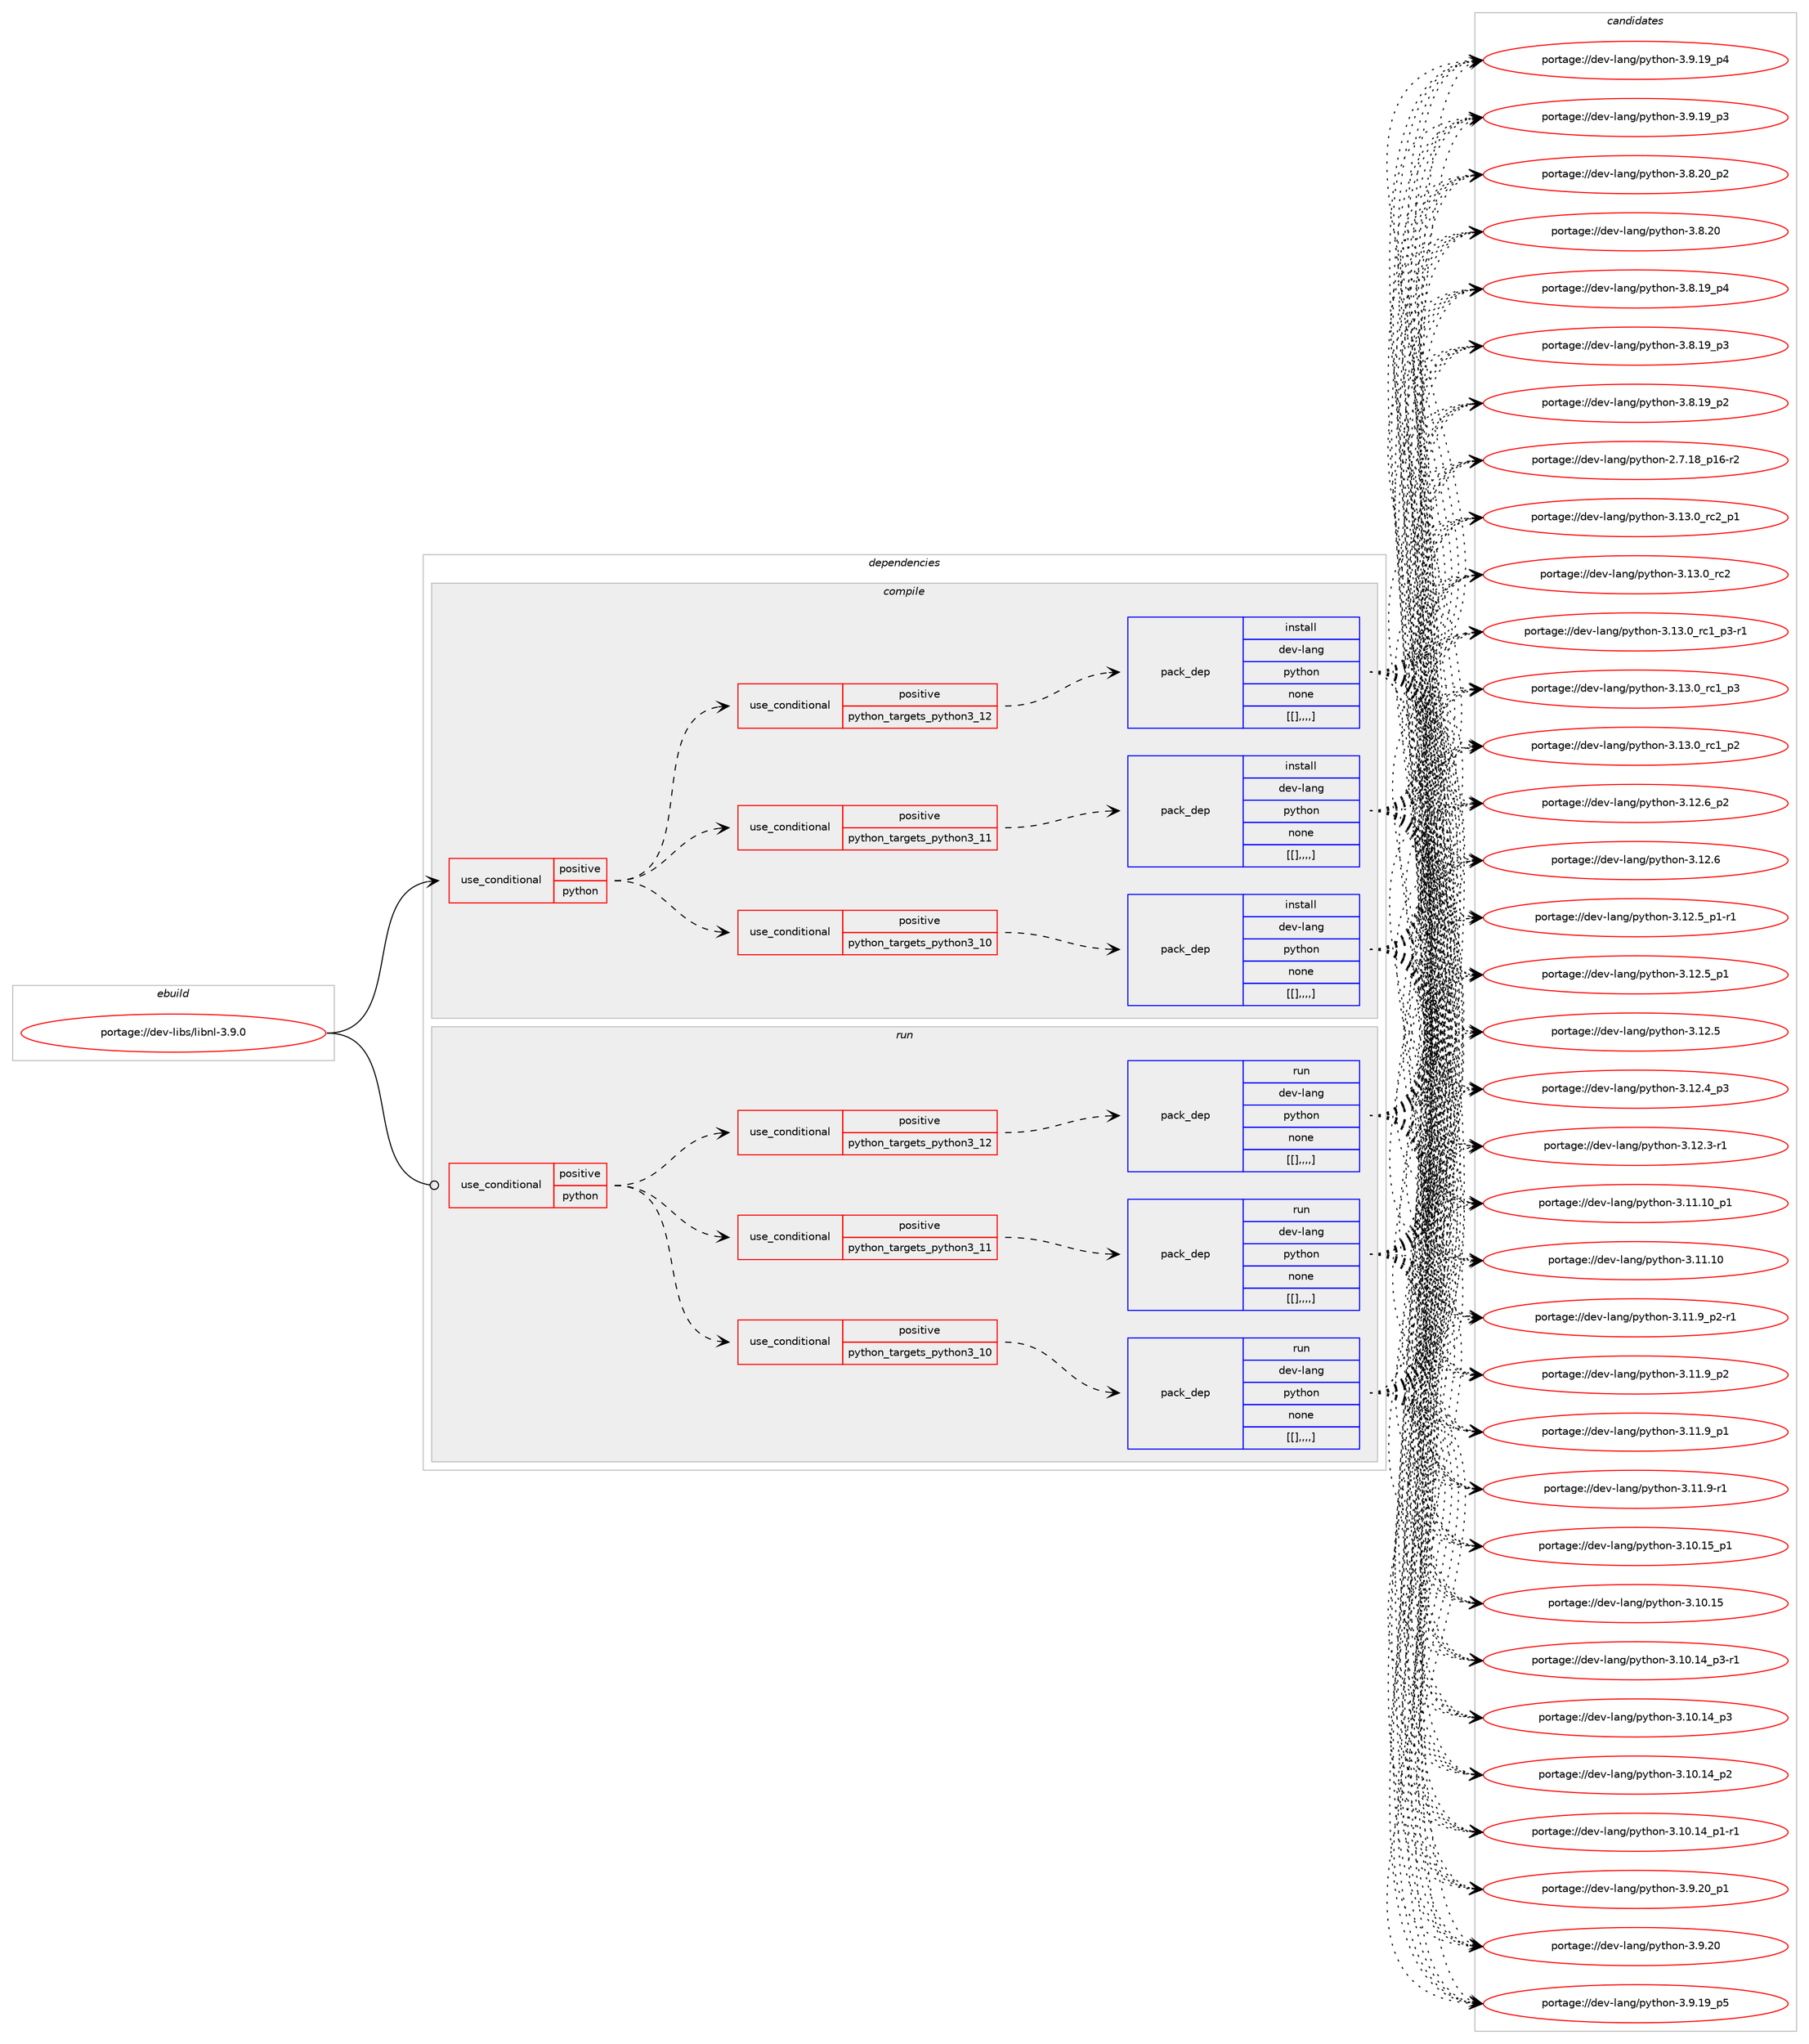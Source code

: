 digraph prolog {

# *************
# Graph options
# *************

newrank=true;
concentrate=true;
compound=true;
graph [rankdir=LR,fontname=Helvetica,fontsize=10,ranksep=1.5];#, ranksep=2.5, nodesep=0.2];
edge  [arrowhead=vee];
node  [fontname=Helvetica,fontsize=10];

# **********
# The ebuild
# **********

subgraph cluster_leftcol {
color=gray;
label=<<i>ebuild</i>>;
id [label="portage://dev-libs/libnl-3.9.0", color=red, width=4, href="../dev-libs/libnl-3.9.0.svg"];
}

# ****************
# The dependencies
# ****************

subgraph cluster_midcol {
color=gray;
label=<<i>dependencies</i>>;
subgraph cluster_compile {
fillcolor="#eeeeee";
style=filled;
label=<<i>compile</i>>;
subgraph cond27823 {
dependency111868 [label=<<TABLE BORDER="0" CELLBORDER="1" CELLSPACING="0" CELLPADDING="4"><TR><TD ROWSPAN="3" CELLPADDING="10">use_conditional</TD></TR><TR><TD>positive</TD></TR><TR><TD>python</TD></TR></TABLE>>, shape=none, color=red];
subgraph cond27824 {
dependency111869 [label=<<TABLE BORDER="0" CELLBORDER="1" CELLSPACING="0" CELLPADDING="4"><TR><TD ROWSPAN="3" CELLPADDING="10">use_conditional</TD></TR><TR><TD>positive</TD></TR><TR><TD>python_targets_python3_10</TD></TR></TABLE>>, shape=none, color=red];
subgraph pack82885 {
dependency111870 [label=<<TABLE BORDER="0" CELLBORDER="1" CELLSPACING="0" CELLPADDING="4" WIDTH="220"><TR><TD ROWSPAN="6" CELLPADDING="30">pack_dep</TD></TR><TR><TD WIDTH="110">install</TD></TR><TR><TD>dev-lang</TD></TR><TR><TD>python</TD></TR><TR><TD>none</TD></TR><TR><TD>[[],,,,]</TD></TR></TABLE>>, shape=none, color=blue];
}
dependency111869:e -> dependency111870:w [weight=20,style="dashed",arrowhead="vee"];
}
dependency111868:e -> dependency111869:w [weight=20,style="dashed",arrowhead="vee"];
subgraph cond27825 {
dependency111871 [label=<<TABLE BORDER="0" CELLBORDER="1" CELLSPACING="0" CELLPADDING="4"><TR><TD ROWSPAN="3" CELLPADDING="10">use_conditional</TD></TR><TR><TD>positive</TD></TR><TR><TD>python_targets_python3_11</TD></TR></TABLE>>, shape=none, color=red];
subgraph pack82886 {
dependency111872 [label=<<TABLE BORDER="0" CELLBORDER="1" CELLSPACING="0" CELLPADDING="4" WIDTH="220"><TR><TD ROWSPAN="6" CELLPADDING="30">pack_dep</TD></TR><TR><TD WIDTH="110">install</TD></TR><TR><TD>dev-lang</TD></TR><TR><TD>python</TD></TR><TR><TD>none</TD></TR><TR><TD>[[],,,,]</TD></TR></TABLE>>, shape=none, color=blue];
}
dependency111871:e -> dependency111872:w [weight=20,style="dashed",arrowhead="vee"];
}
dependency111868:e -> dependency111871:w [weight=20,style="dashed",arrowhead="vee"];
subgraph cond27826 {
dependency111873 [label=<<TABLE BORDER="0" CELLBORDER="1" CELLSPACING="0" CELLPADDING="4"><TR><TD ROWSPAN="3" CELLPADDING="10">use_conditional</TD></TR><TR><TD>positive</TD></TR><TR><TD>python_targets_python3_12</TD></TR></TABLE>>, shape=none, color=red];
subgraph pack82887 {
dependency111874 [label=<<TABLE BORDER="0" CELLBORDER="1" CELLSPACING="0" CELLPADDING="4" WIDTH="220"><TR><TD ROWSPAN="6" CELLPADDING="30">pack_dep</TD></TR><TR><TD WIDTH="110">install</TD></TR><TR><TD>dev-lang</TD></TR><TR><TD>python</TD></TR><TR><TD>none</TD></TR><TR><TD>[[],,,,]</TD></TR></TABLE>>, shape=none, color=blue];
}
dependency111873:e -> dependency111874:w [weight=20,style="dashed",arrowhead="vee"];
}
dependency111868:e -> dependency111873:w [weight=20,style="dashed",arrowhead="vee"];
}
id:e -> dependency111868:w [weight=20,style="solid",arrowhead="vee"];
}
subgraph cluster_compileandrun {
fillcolor="#eeeeee";
style=filled;
label=<<i>compile and run</i>>;
}
subgraph cluster_run {
fillcolor="#eeeeee";
style=filled;
label=<<i>run</i>>;
subgraph cond27827 {
dependency111875 [label=<<TABLE BORDER="0" CELLBORDER="1" CELLSPACING="0" CELLPADDING="4"><TR><TD ROWSPAN="3" CELLPADDING="10">use_conditional</TD></TR><TR><TD>positive</TD></TR><TR><TD>python</TD></TR></TABLE>>, shape=none, color=red];
subgraph cond27828 {
dependency111876 [label=<<TABLE BORDER="0" CELLBORDER="1" CELLSPACING="0" CELLPADDING="4"><TR><TD ROWSPAN="3" CELLPADDING="10">use_conditional</TD></TR><TR><TD>positive</TD></TR><TR><TD>python_targets_python3_10</TD></TR></TABLE>>, shape=none, color=red];
subgraph pack82888 {
dependency111877 [label=<<TABLE BORDER="0" CELLBORDER="1" CELLSPACING="0" CELLPADDING="4" WIDTH="220"><TR><TD ROWSPAN="6" CELLPADDING="30">pack_dep</TD></TR><TR><TD WIDTH="110">run</TD></TR><TR><TD>dev-lang</TD></TR><TR><TD>python</TD></TR><TR><TD>none</TD></TR><TR><TD>[[],,,,]</TD></TR></TABLE>>, shape=none, color=blue];
}
dependency111876:e -> dependency111877:w [weight=20,style="dashed",arrowhead="vee"];
}
dependency111875:e -> dependency111876:w [weight=20,style="dashed",arrowhead="vee"];
subgraph cond27829 {
dependency111878 [label=<<TABLE BORDER="0" CELLBORDER="1" CELLSPACING="0" CELLPADDING="4"><TR><TD ROWSPAN="3" CELLPADDING="10">use_conditional</TD></TR><TR><TD>positive</TD></TR><TR><TD>python_targets_python3_11</TD></TR></TABLE>>, shape=none, color=red];
subgraph pack82889 {
dependency111879 [label=<<TABLE BORDER="0" CELLBORDER="1" CELLSPACING="0" CELLPADDING="4" WIDTH="220"><TR><TD ROWSPAN="6" CELLPADDING="30">pack_dep</TD></TR><TR><TD WIDTH="110">run</TD></TR><TR><TD>dev-lang</TD></TR><TR><TD>python</TD></TR><TR><TD>none</TD></TR><TR><TD>[[],,,,]</TD></TR></TABLE>>, shape=none, color=blue];
}
dependency111878:e -> dependency111879:w [weight=20,style="dashed",arrowhead="vee"];
}
dependency111875:e -> dependency111878:w [weight=20,style="dashed",arrowhead="vee"];
subgraph cond27830 {
dependency111880 [label=<<TABLE BORDER="0" CELLBORDER="1" CELLSPACING="0" CELLPADDING="4"><TR><TD ROWSPAN="3" CELLPADDING="10">use_conditional</TD></TR><TR><TD>positive</TD></TR><TR><TD>python_targets_python3_12</TD></TR></TABLE>>, shape=none, color=red];
subgraph pack82890 {
dependency111881 [label=<<TABLE BORDER="0" CELLBORDER="1" CELLSPACING="0" CELLPADDING="4" WIDTH="220"><TR><TD ROWSPAN="6" CELLPADDING="30">pack_dep</TD></TR><TR><TD WIDTH="110">run</TD></TR><TR><TD>dev-lang</TD></TR><TR><TD>python</TD></TR><TR><TD>none</TD></TR><TR><TD>[[],,,,]</TD></TR></TABLE>>, shape=none, color=blue];
}
dependency111880:e -> dependency111881:w [weight=20,style="dashed",arrowhead="vee"];
}
dependency111875:e -> dependency111880:w [weight=20,style="dashed",arrowhead="vee"];
}
id:e -> dependency111875:w [weight=20,style="solid",arrowhead="odot"];
}
}

# **************
# The candidates
# **************

subgraph cluster_choices {
rank=same;
color=gray;
label=<<i>candidates</i>>;

subgraph choice82885 {
color=black;
nodesep=1;
choice100101118451089711010347112121116104111110455146495146489511499509511249 [label="portage://dev-lang/python-3.13.0_rc2_p1", color=red, width=4,href="../dev-lang/python-3.13.0_rc2_p1.svg"];
choice10010111845108971101034711212111610411111045514649514648951149950 [label="portage://dev-lang/python-3.13.0_rc2", color=red, width=4,href="../dev-lang/python-3.13.0_rc2.svg"];
choice1001011184510897110103471121211161041111104551464951464895114994995112514511449 [label="portage://dev-lang/python-3.13.0_rc1_p3-r1", color=red, width=4,href="../dev-lang/python-3.13.0_rc1_p3-r1.svg"];
choice100101118451089711010347112121116104111110455146495146489511499499511251 [label="portage://dev-lang/python-3.13.0_rc1_p3", color=red, width=4,href="../dev-lang/python-3.13.0_rc1_p3.svg"];
choice100101118451089711010347112121116104111110455146495146489511499499511250 [label="portage://dev-lang/python-3.13.0_rc1_p2", color=red, width=4,href="../dev-lang/python-3.13.0_rc1_p2.svg"];
choice100101118451089711010347112121116104111110455146495046549511250 [label="portage://dev-lang/python-3.12.6_p2", color=red, width=4,href="../dev-lang/python-3.12.6_p2.svg"];
choice10010111845108971101034711212111610411111045514649504654 [label="portage://dev-lang/python-3.12.6", color=red, width=4,href="../dev-lang/python-3.12.6.svg"];
choice1001011184510897110103471121211161041111104551464950465395112494511449 [label="portage://dev-lang/python-3.12.5_p1-r1", color=red, width=4,href="../dev-lang/python-3.12.5_p1-r1.svg"];
choice100101118451089711010347112121116104111110455146495046539511249 [label="portage://dev-lang/python-3.12.5_p1", color=red, width=4,href="../dev-lang/python-3.12.5_p1.svg"];
choice10010111845108971101034711212111610411111045514649504653 [label="portage://dev-lang/python-3.12.5", color=red, width=4,href="../dev-lang/python-3.12.5.svg"];
choice100101118451089711010347112121116104111110455146495046529511251 [label="portage://dev-lang/python-3.12.4_p3", color=red, width=4,href="../dev-lang/python-3.12.4_p3.svg"];
choice100101118451089711010347112121116104111110455146495046514511449 [label="portage://dev-lang/python-3.12.3-r1", color=red, width=4,href="../dev-lang/python-3.12.3-r1.svg"];
choice10010111845108971101034711212111610411111045514649494649489511249 [label="portage://dev-lang/python-3.11.10_p1", color=red, width=4,href="../dev-lang/python-3.11.10_p1.svg"];
choice1001011184510897110103471121211161041111104551464949464948 [label="portage://dev-lang/python-3.11.10", color=red, width=4,href="../dev-lang/python-3.11.10.svg"];
choice1001011184510897110103471121211161041111104551464949465795112504511449 [label="portage://dev-lang/python-3.11.9_p2-r1", color=red, width=4,href="../dev-lang/python-3.11.9_p2-r1.svg"];
choice100101118451089711010347112121116104111110455146494946579511250 [label="portage://dev-lang/python-3.11.9_p2", color=red, width=4,href="../dev-lang/python-3.11.9_p2.svg"];
choice100101118451089711010347112121116104111110455146494946579511249 [label="portage://dev-lang/python-3.11.9_p1", color=red, width=4,href="../dev-lang/python-3.11.9_p1.svg"];
choice100101118451089711010347112121116104111110455146494946574511449 [label="portage://dev-lang/python-3.11.9-r1", color=red, width=4,href="../dev-lang/python-3.11.9-r1.svg"];
choice10010111845108971101034711212111610411111045514649484649539511249 [label="portage://dev-lang/python-3.10.15_p1", color=red, width=4,href="../dev-lang/python-3.10.15_p1.svg"];
choice1001011184510897110103471121211161041111104551464948464953 [label="portage://dev-lang/python-3.10.15", color=red, width=4,href="../dev-lang/python-3.10.15.svg"];
choice100101118451089711010347112121116104111110455146494846495295112514511449 [label="portage://dev-lang/python-3.10.14_p3-r1", color=red, width=4,href="../dev-lang/python-3.10.14_p3-r1.svg"];
choice10010111845108971101034711212111610411111045514649484649529511251 [label="portage://dev-lang/python-3.10.14_p3", color=red, width=4,href="../dev-lang/python-3.10.14_p3.svg"];
choice10010111845108971101034711212111610411111045514649484649529511250 [label="portage://dev-lang/python-3.10.14_p2", color=red, width=4,href="../dev-lang/python-3.10.14_p2.svg"];
choice100101118451089711010347112121116104111110455146494846495295112494511449 [label="portage://dev-lang/python-3.10.14_p1-r1", color=red, width=4,href="../dev-lang/python-3.10.14_p1-r1.svg"];
choice100101118451089711010347112121116104111110455146574650489511249 [label="portage://dev-lang/python-3.9.20_p1", color=red, width=4,href="../dev-lang/python-3.9.20_p1.svg"];
choice10010111845108971101034711212111610411111045514657465048 [label="portage://dev-lang/python-3.9.20", color=red, width=4,href="../dev-lang/python-3.9.20.svg"];
choice100101118451089711010347112121116104111110455146574649579511253 [label="portage://dev-lang/python-3.9.19_p5", color=red, width=4,href="../dev-lang/python-3.9.19_p5.svg"];
choice100101118451089711010347112121116104111110455146574649579511252 [label="portage://dev-lang/python-3.9.19_p4", color=red, width=4,href="../dev-lang/python-3.9.19_p4.svg"];
choice100101118451089711010347112121116104111110455146574649579511251 [label="portage://dev-lang/python-3.9.19_p3", color=red, width=4,href="../dev-lang/python-3.9.19_p3.svg"];
choice100101118451089711010347112121116104111110455146564650489511250 [label="portage://dev-lang/python-3.8.20_p2", color=red, width=4,href="../dev-lang/python-3.8.20_p2.svg"];
choice10010111845108971101034711212111610411111045514656465048 [label="portage://dev-lang/python-3.8.20", color=red, width=4,href="../dev-lang/python-3.8.20.svg"];
choice100101118451089711010347112121116104111110455146564649579511252 [label="portage://dev-lang/python-3.8.19_p4", color=red, width=4,href="../dev-lang/python-3.8.19_p4.svg"];
choice100101118451089711010347112121116104111110455146564649579511251 [label="portage://dev-lang/python-3.8.19_p3", color=red, width=4,href="../dev-lang/python-3.8.19_p3.svg"];
choice100101118451089711010347112121116104111110455146564649579511250 [label="portage://dev-lang/python-3.8.19_p2", color=red, width=4,href="../dev-lang/python-3.8.19_p2.svg"];
choice100101118451089711010347112121116104111110455046554649569511249544511450 [label="portage://dev-lang/python-2.7.18_p16-r2", color=red, width=4,href="../dev-lang/python-2.7.18_p16-r2.svg"];
dependency111870:e -> choice100101118451089711010347112121116104111110455146495146489511499509511249:w [style=dotted,weight="100"];
dependency111870:e -> choice10010111845108971101034711212111610411111045514649514648951149950:w [style=dotted,weight="100"];
dependency111870:e -> choice1001011184510897110103471121211161041111104551464951464895114994995112514511449:w [style=dotted,weight="100"];
dependency111870:e -> choice100101118451089711010347112121116104111110455146495146489511499499511251:w [style=dotted,weight="100"];
dependency111870:e -> choice100101118451089711010347112121116104111110455146495146489511499499511250:w [style=dotted,weight="100"];
dependency111870:e -> choice100101118451089711010347112121116104111110455146495046549511250:w [style=dotted,weight="100"];
dependency111870:e -> choice10010111845108971101034711212111610411111045514649504654:w [style=dotted,weight="100"];
dependency111870:e -> choice1001011184510897110103471121211161041111104551464950465395112494511449:w [style=dotted,weight="100"];
dependency111870:e -> choice100101118451089711010347112121116104111110455146495046539511249:w [style=dotted,weight="100"];
dependency111870:e -> choice10010111845108971101034711212111610411111045514649504653:w [style=dotted,weight="100"];
dependency111870:e -> choice100101118451089711010347112121116104111110455146495046529511251:w [style=dotted,weight="100"];
dependency111870:e -> choice100101118451089711010347112121116104111110455146495046514511449:w [style=dotted,weight="100"];
dependency111870:e -> choice10010111845108971101034711212111610411111045514649494649489511249:w [style=dotted,weight="100"];
dependency111870:e -> choice1001011184510897110103471121211161041111104551464949464948:w [style=dotted,weight="100"];
dependency111870:e -> choice1001011184510897110103471121211161041111104551464949465795112504511449:w [style=dotted,weight="100"];
dependency111870:e -> choice100101118451089711010347112121116104111110455146494946579511250:w [style=dotted,weight="100"];
dependency111870:e -> choice100101118451089711010347112121116104111110455146494946579511249:w [style=dotted,weight="100"];
dependency111870:e -> choice100101118451089711010347112121116104111110455146494946574511449:w [style=dotted,weight="100"];
dependency111870:e -> choice10010111845108971101034711212111610411111045514649484649539511249:w [style=dotted,weight="100"];
dependency111870:e -> choice1001011184510897110103471121211161041111104551464948464953:w [style=dotted,weight="100"];
dependency111870:e -> choice100101118451089711010347112121116104111110455146494846495295112514511449:w [style=dotted,weight="100"];
dependency111870:e -> choice10010111845108971101034711212111610411111045514649484649529511251:w [style=dotted,weight="100"];
dependency111870:e -> choice10010111845108971101034711212111610411111045514649484649529511250:w [style=dotted,weight="100"];
dependency111870:e -> choice100101118451089711010347112121116104111110455146494846495295112494511449:w [style=dotted,weight="100"];
dependency111870:e -> choice100101118451089711010347112121116104111110455146574650489511249:w [style=dotted,weight="100"];
dependency111870:e -> choice10010111845108971101034711212111610411111045514657465048:w [style=dotted,weight="100"];
dependency111870:e -> choice100101118451089711010347112121116104111110455146574649579511253:w [style=dotted,weight="100"];
dependency111870:e -> choice100101118451089711010347112121116104111110455146574649579511252:w [style=dotted,weight="100"];
dependency111870:e -> choice100101118451089711010347112121116104111110455146574649579511251:w [style=dotted,weight="100"];
dependency111870:e -> choice100101118451089711010347112121116104111110455146564650489511250:w [style=dotted,weight="100"];
dependency111870:e -> choice10010111845108971101034711212111610411111045514656465048:w [style=dotted,weight="100"];
dependency111870:e -> choice100101118451089711010347112121116104111110455146564649579511252:w [style=dotted,weight="100"];
dependency111870:e -> choice100101118451089711010347112121116104111110455146564649579511251:w [style=dotted,weight="100"];
dependency111870:e -> choice100101118451089711010347112121116104111110455146564649579511250:w [style=dotted,weight="100"];
dependency111870:e -> choice100101118451089711010347112121116104111110455046554649569511249544511450:w [style=dotted,weight="100"];
}
subgraph choice82886 {
color=black;
nodesep=1;
choice100101118451089711010347112121116104111110455146495146489511499509511249 [label="portage://dev-lang/python-3.13.0_rc2_p1", color=red, width=4,href="../dev-lang/python-3.13.0_rc2_p1.svg"];
choice10010111845108971101034711212111610411111045514649514648951149950 [label="portage://dev-lang/python-3.13.0_rc2", color=red, width=4,href="../dev-lang/python-3.13.0_rc2.svg"];
choice1001011184510897110103471121211161041111104551464951464895114994995112514511449 [label="portage://dev-lang/python-3.13.0_rc1_p3-r1", color=red, width=4,href="../dev-lang/python-3.13.0_rc1_p3-r1.svg"];
choice100101118451089711010347112121116104111110455146495146489511499499511251 [label="portage://dev-lang/python-3.13.0_rc1_p3", color=red, width=4,href="../dev-lang/python-3.13.0_rc1_p3.svg"];
choice100101118451089711010347112121116104111110455146495146489511499499511250 [label="portage://dev-lang/python-3.13.0_rc1_p2", color=red, width=4,href="../dev-lang/python-3.13.0_rc1_p2.svg"];
choice100101118451089711010347112121116104111110455146495046549511250 [label="portage://dev-lang/python-3.12.6_p2", color=red, width=4,href="../dev-lang/python-3.12.6_p2.svg"];
choice10010111845108971101034711212111610411111045514649504654 [label="portage://dev-lang/python-3.12.6", color=red, width=4,href="../dev-lang/python-3.12.6.svg"];
choice1001011184510897110103471121211161041111104551464950465395112494511449 [label="portage://dev-lang/python-3.12.5_p1-r1", color=red, width=4,href="../dev-lang/python-3.12.5_p1-r1.svg"];
choice100101118451089711010347112121116104111110455146495046539511249 [label="portage://dev-lang/python-3.12.5_p1", color=red, width=4,href="../dev-lang/python-3.12.5_p1.svg"];
choice10010111845108971101034711212111610411111045514649504653 [label="portage://dev-lang/python-3.12.5", color=red, width=4,href="../dev-lang/python-3.12.5.svg"];
choice100101118451089711010347112121116104111110455146495046529511251 [label="portage://dev-lang/python-3.12.4_p3", color=red, width=4,href="../dev-lang/python-3.12.4_p3.svg"];
choice100101118451089711010347112121116104111110455146495046514511449 [label="portage://dev-lang/python-3.12.3-r1", color=red, width=4,href="../dev-lang/python-3.12.3-r1.svg"];
choice10010111845108971101034711212111610411111045514649494649489511249 [label="portage://dev-lang/python-3.11.10_p1", color=red, width=4,href="../dev-lang/python-3.11.10_p1.svg"];
choice1001011184510897110103471121211161041111104551464949464948 [label="portage://dev-lang/python-3.11.10", color=red, width=4,href="../dev-lang/python-3.11.10.svg"];
choice1001011184510897110103471121211161041111104551464949465795112504511449 [label="portage://dev-lang/python-3.11.9_p2-r1", color=red, width=4,href="../dev-lang/python-3.11.9_p2-r1.svg"];
choice100101118451089711010347112121116104111110455146494946579511250 [label="portage://dev-lang/python-3.11.9_p2", color=red, width=4,href="../dev-lang/python-3.11.9_p2.svg"];
choice100101118451089711010347112121116104111110455146494946579511249 [label="portage://dev-lang/python-3.11.9_p1", color=red, width=4,href="../dev-lang/python-3.11.9_p1.svg"];
choice100101118451089711010347112121116104111110455146494946574511449 [label="portage://dev-lang/python-3.11.9-r1", color=red, width=4,href="../dev-lang/python-3.11.9-r1.svg"];
choice10010111845108971101034711212111610411111045514649484649539511249 [label="portage://dev-lang/python-3.10.15_p1", color=red, width=4,href="../dev-lang/python-3.10.15_p1.svg"];
choice1001011184510897110103471121211161041111104551464948464953 [label="portage://dev-lang/python-3.10.15", color=red, width=4,href="../dev-lang/python-3.10.15.svg"];
choice100101118451089711010347112121116104111110455146494846495295112514511449 [label="portage://dev-lang/python-3.10.14_p3-r1", color=red, width=4,href="../dev-lang/python-3.10.14_p3-r1.svg"];
choice10010111845108971101034711212111610411111045514649484649529511251 [label="portage://dev-lang/python-3.10.14_p3", color=red, width=4,href="../dev-lang/python-3.10.14_p3.svg"];
choice10010111845108971101034711212111610411111045514649484649529511250 [label="portage://dev-lang/python-3.10.14_p2", color=red, width=4,href="../dev-lang/python-3.10.14_p2.svg"];
choice100101118451089711010347112121116104111110455146494846495295112494511449 [label="portage://dev-lang/python-3.10.14_p1-r1", color=red, width=4,href="../dev-lang/python-3.10.14_p1-r1.svg"];
choice100101118451089711010347112121116104111110455146574650489511249 [label="portage://dev-lang/python-3.9.20_p1", color=red, width=4,href="../dev-lang/python-3.9.20_p1.svg"];
choice10010111845108971101034711212111610411111045514657465048 [label="portage://dev-lang/python-3.9.20", color=red, width=4,href="../dev-lang/python-3.9.20.svg"];
choice100101118451089711010347112121116104111110455146574649579511253 [label="portage://dev-lang/python-3.9.19_p5", color=red, width=4,href="../dev-lang/python-3.9.19_p5.svg"];
choice100101118451089711010347112121116104111110455146574649579511252 [label="portage://dev-lang/python-3.9.19_p4", color=red, width=4,href="../dev-lang/python-3.9.19_p4.svg"];
choice100101118451089711010347112121116104111110455146574649579511251 [label="portage://dev-lang/python-3.9.19_p3", color=red, width=4,href="../dev-lang/python-3.9.19_p3.svg"];
choice100101118451089711010347112121116104111110455146564650489511250 [label="portage://dev-lang/python-3.8.20_p2", color=red, width=4,href="../dev-lang/python-3.8.20_p2.svg"];
choice10010111845108971101034711212111610411111045514656465048 [label="portage://dev-lang/python-3.8.20", color=red, width=4,href="../dev-lang/python-3.8.20.svg"];
choice100101118451089711010347112121116104111110455146564649579511252 [label="portage://dev-lang/python-3.8.19_p4", color=red, width=4,href="../dev-lang/python-3.8.19_p4.svg"];
choice100101118451089711010347112121116104111110455146564649579511251 [label="portage://dev-lang/python-3.8.19_p3", color=red, width=4,href="../dev-lang/python-3.8.19_p3.svg"];
choice100101118451089711010347112121116104111110455146564649579511250 [label="portage://dev-lang/python-3.8.19_p2", color=red, width=4,href="../dev-lang/python-3.8.19_p2.svg"];
choice100101118451089711010347112121116104111110455046554649569511249544511450 [label="portage://dev-lang/python-2.7.18_p16-r2", color=red, width=4,href="../dev-lang/python-2.7.18_p16-r2.svg"];
dependency111872:e -> choice100101118451089711010347112121116104111110455146495146489511499509511249:w [style=dotted,weight="100"];
dependency111872:e -> choice10010111845108971101034711212111610411111045514649514648951149950:w [style=dotted,weight="100"];
dependency111872:e -> choice1001011184510897110103471121211161041111104551464951464895114994995112514511449:w [style=dotted,weight="100"];
dependency111872:e -> choice100101118451089711010347112121116104111110455146495146489511499499511251:w [style=dotted,weight="100"];
dependency111872:e -> choice100101118451089711010347112121116104111110455146495146489511499499511250:w [style=dotted,weight="100"];
dependency111872:e -> choice100101118451089711010347112121116104111110455146495046549511250:w [style=dotted,weight="100"];
dependency111872:e -> choice10010111845108971101034711212111610411111045514649504654:w [style=dotted,weight="100"];
dependency111872:e -> choice1001011184510897110103471121211161041111104551464950465395112494511449:w [style=dotted,weight="100"];
dependency111872:e -> choice100101118451089711010347112121116104111110455146495046539511249:w [style=dotted,weight="100"];
dependency111872:e -> choice10010111845108971101034711212111610411111045514649504653:w [style=dotted,weight="100"];
dependency111872:e -> choice100101118451089711010347112121116104111110455146495046529511251:w [style=dotted,weight="100"];
dependency111872:e -> choice100101118451089711010347112121116104111110455146495046514511449:w [style=dotted,weight="100"];
dependency111872:e -> choice10010111845108971101034711212111610411111045514649494649489511249:w [style=dotted,weight="100"];
dependency111872:e -> choice1001011184510897110103471121211161041111104551464949464948:w [style=dotted,weight="100"];
dependency111872:e -> choice1001011184510897110103471121211161041111104551464949465795112504511449:w [style=dotted,weight="100"];
dependency111872:e -> choice100101118451089711010347112121116104111110455146494946579511250:w [style=dotted,weight="100"];
dependency111872:e -> choice100101118451089711010347112121116104111110455146494946579511249:w [style=dotted,weight="100"];
dependency111872:e -> choice100101118451089711010347112121116104111110455146494946574511449:w [style=dotted,weight="100"];
dependency111872:e -> choice10010111845108971101034711212111610411111045514649484649539511249:w [style=dotted,weight="100"];
dependency111872:e -> choice1001011184510897110103471121211161041111104551464948464953:w [style=dotted,weight="100"];
dependency111872:e -> choice100101118451089711010347112121116104111110455146494846495295112514511449:w [style=dotted,weight="100"];
dependency111872:e -> choice10010111845108971101034711212111610411111045514649484649529511251:w [style=dotted,weight="100"];
dependency111872:e -> choice10010111845108971101034711212111610411111045514649484649529511250:w [style=dotted,weight="100"];
dependency111872:e -> choice100101118451089711010347112121116104111110455146494846495295112494511449:w [style=dotted,weight="100"];
dependency111872:e -> choice100101118451089711010347112121116104111110455146574650489511249:w [style=dotted,weight="100"];
dependency111872:e -> choice10010111845108971101034711212111610411111045514657465048:w [style=dotted,weight="100"];
dependency111872:e -> choice100101118451089711010347112121116104111110455146574649579511253:w [style=dotted,weight="100"];
dependency111872:e -> choice100101118451089711010347112121116104111110455146574649579511252:w [style=dotted,weight="100"];
dependency111872:e -> choice100101118451089711010347112121116104111110455146574649579511251:w [style=dotted,weight="100"];
dependency111872:e -> choice100101118451089711010347112121116104111110455146564650489511250:w [style=dotted,weight="100"];
dependency111872:e -> choice10010111845108971101034711212111610411111045514656465048:w [style=dotted,weight="100"];
dependency111872:e -> choice100101118451089711010347112121116104111110455146564649579511252:w [style=dotted,weight="100"];
dependency111872:e -> choice100101118451089711010347112121116104111110455146564649579511251:w [style=dotted,weight="100"];
dependency111872:e -> choice100101118451089711010347112121116104111110455146564649579511250:w [style=dotted,weight="100"];
dependency111872:e -> choice100101118451089711010347112121116104111110455046554649569511249544511450:w [style=dotted,weight="100"];
}
subgraph choice82887 {
color=black;
nodesep=1;
choice100101118451089711010347112121116104111110455146495146489511499509511249 [label="portage://dev-lang/python-3.13.0_rc2_p1", color=red, width=4,href="../dev-lang/python-3.13.0_rc2_p1.svg"];
choice10010111845108971101034711212111610411111045514649514648951149950 [label="portage://dev-lang/python-3.13.0_rc2", color=red, width=4,href="../dev-lang/python-3.13.0_rc2.svg"];
choice1001011184510897110103471121211161041111104551464951464895114994995112514511449 [label="portage://dev-lang/python-3.13.0_rc1_p3-r1", color=red, width=4,href="../dev-lang/python-3.13.0_rc1_p3-r1.svg"];
choice100101118451089711010347112121116104111110455146495146489511499499511251 [label="portage://dev-lang/python-3.13.0_rc1_p3", color=red, width=4,href="../dev-lang/python-3.13.0_rc1_p3.svg"];
choice100101118451089711010347112121116104111110455146495146489511499499511250 [label="portage://dev-lang/python-3.13.0_rc1_p2", color=red, width=4,href="../dev-lang/python-3.13.0_rc1_p2.svg"];
choice100101118451089711010347112121116104111110455146495046549511250 [label="portage://dev-lang/python-3.12.6_p2", color=red, width=4,href="../dev-lang/python-3.12.6_p2.svg"];
choice10010111845108971101034711212111610411111045514649504654 [label="portage://dev-lang/python-3.12.6", color=red, width=4,href="../dev-lang/python-3.12.6.svg"];
choice1001011184510897110103471121211161041111104551464950465395112494511449 [label="portage://dev-lang/python-3.12.5_p1-r1", color=red, width=4,href="../dev-lang/python-3.12.5_p1-r1.svg"];
choice100101118451089711010347112121116104111110455146495046539511249 [label="portage://dev-lang/python-3.12.5_p1", color=red, width=4,href="../dev-lang/python-3.12.5_p1.svg"];
choice10010111845108971101034711212111610411111045514649504653 [label="portage://dev-lang/python-3.12.5", color=red, width=4,href="../dev-lang/python-3.12.5.svg"];
choice100101118451089711010347112121116104111110455146495046529511251 [label="portage://dev-lang/python-3.12.4_p3", color=red, width=4,href="../dev-lang/python-3.12.4_p3.svg"];
choice100101118451089711010347112121116104111110455146495046514511449 [label="portage://dev-lang/python-3.12.3-r1", color=red, width=4,href="../dev-lang/python-3.12.3-r1.svg"];
choice10010111845108971101034711212111610411111045514649494649489511249 [label="portage://dev-lang/python-3.11.10_p1", color=red, width=4,href="../dev-lang/python-3.11.10_p1.svg"];
choice1001011184510897110103471121211161041111104551464949464948 [label="portage://dev-lang/python-3.11.10", color=red, width=4,href="../dev-lang/python-3.11.10.svg"];
choice1001011184510897110103471121211161041111104551464949465795112504511449 [label="portage://dev-lang/python-3.11.9_p2-r1", color=red, width=4,href="../dev-lang/python-3.11.9_p2-r1.svg"];
choice100101118451089711010347112121116104111110455146494946579511250 [label="portage://dev-lang/python-3.11.9_p2", color=red, width=4,href="../dev-lang/python-3.11.9_p2.svg"];
choice100101118451089711010347112121116104111110455146494946579511249 [label="portage://dev-lang/python-3.11.9_p1", color=red, width=4,href="../dev-lang/python-3.11.9_p1.svg"];
choice100101118451089711010347112121116104111110455146494946574511449 [label="portage://dev-lang/python-3.11.9-r1", color=red, width=4,href="../dev-lang/python-3.11.9-r1.svg"];
choice10010111845108971101034711212111610411111045514649484649539511249 [label="portage://dev-lang/python-3.10.15_p1", color=red, width=4,href="../dev-lang/python-3.10.15_p1.svg"];
choice1001011184510897110103471121211161041111104551464948464953 [label="portage://dev-lang/python-3.10.15", color=red, width=4,href="../dev-lang/python-3.10.15.svg"];
choice100101118451089711010347112121116104111110455146494846495295112514511449 [label="portage://dev-lang/python-3.10.14_p3-r1", color=red, width=4,href="../dev-lang/python-3.10.14_p3-r1.svg"];
choice10010111845108971101034711212111610411111045514649484649529511251 [label="portage://dev-lang/python-3.10.14_p3", color=red, width=4,href="../dev-lang/python-3.10.14_p3.svg"];
choice10010111845108971101034711212111610411111045514649484649529511250 [label="portage://dev-lang/python-3.10.14_p2", color=red, width=4,href="../dev-lang/python-3.10.14_p2.svg"];
choice100101118451089711010347112121116104111110455146494846495295112494511449 [label="portage://dev-lang/python-3.10.14_p1-r1", color=red, width=4,href="../dev-lang/python-3.10.14_p1-r1.svg"];
choice100101118451089711010347112121116104111110455146574650489511249 [label="portage://dev-lang/python-3.9.20_p1", color=red, width=4,href="../dev-lang/python-3.9.20_p1.svg"];
choice10010111845108971101034711212111610411111045514657465048 [label="portage://dev-lang/python-3.9.20", color=red, width=4,href="../dev-lang/python-3.9.20.svg"];
choice100101118451089711010347112121116104111110455146574649579511253 [label="portage://dev-lang/python-3.9.19_p5", color=red, width=4,href="../dev-lang/python-3.9.19_p5.svg"];
choice100101118451089711010347112121116104111110455146574649579511252 [label="portage://dev-lang/python-3.9.19_p4", color=red, width=4,href="../dev-lang/python-3.9.19_p4.svg"];
choice100101118451089711010347112121116104111110455146574649579511251 [label="portage://dev-lang/python-3.9.19_p3", color=red, width=4,href="../dev-lang/python-3.9.19_p3.svg"];
choice100101118451089711010347112121116104111110455146564650489511250 [label="portage://dev-lang/python-3.8.20_p2", color=red, width=4,href="../dev-lang/python-3.8.20_p2.svg"];
choice10010111845108971101034711212111610411111045514656465048 [label="portage://dev-lang/python-3.8.20", color=red, width=4,href="../dev-lang/python-3.8.20.svg"];
choice100101118451089711010347112121116104111110455146564649579511252 [label="portage://dev-lang/python-3.8.19_p4", color=red, width=4,href="../dev-lang/python-3.8.19_p4.svg"];
choice100101118451089711010347112121116104111110455146564649579511251 [label="portage://dev-lang/python-3.8.19_p3", color=red, width=4,href="../dev-lang/python-3.8.19_p3.svg"];
choice100101118451089711010347112121116104111110455146564649579511250 [label="portage://dev-lang/python-3.8.19_p2", color=red, width=4,href="../dev-lang/python-3.8.19_p2.svg"];
choice100101118451089711010347112121116104111110455046554649569511249544511450 [label="portage://dev-lang/python-2.7.18_p16-r2", color=red, width=4,href="../dev-lang/python-2.7.18_p16-r2.svg"];
dependency111874:e -> choice100101118451089711010347112121116104111110455146495146489511499509511249:w [style=dotted,weight="100"];
dependency111874:e -> choice10010111845108971101034711212111610411111045514649514648951149950:w [style=dotted,weight="100"];
dependency111874:e -> choice1001011184510897110103471121211161041111104551464951464895114994995112514511449:w [style=dotted,weight="100"];
dependency111874:e -> choice100101118451089711010347112121116104111110455146495146489511499499511251:w [style=dotted,weight="100"];
dependency111874:e -> choice100101118451089711010347112121116104111110455146495146489511499499511250:w [style=dotted,weight="100"];
dependency111874:e -> choice100101118451089711010347112121116104111110455146495046549511250:w [style=dotted,weight="100"];
dependency111874:e -> choice10010111845108971101034711212111610411111045514649504654:w [style=dotted,weight="100"];
dependency111874:e -> choice1001011184510897110103471121211161041111104551464950465395112494511449:w [style=dotted,weight="100"];
dependency111874:e -> choice100101118451089711010347112121116104111110455146495046539511249:w [style=dotted,weight="100"];
dependency111874:e -> choice10010111845108971101034711212111610411111045514649504653:w [style=dotted,weight="100"];
dependency111874:e -> choice100101118451089711010347112121116104111110455146495046529511251:w [style=dotted,weight="100"];
dependency111874:e -> choice100101118451089711010347112121116104111110455146495046514511449:w [style=dotted,weight="100"];
dependency111874:e -> choice10010111845108971101034711212111610411111045514649494649489511249:w [style=dotted,weight="100"];
dependency111874:e -> choice1001011184510897110103471121211161041111104551464949464948:w [style=dotted,weight="100"];
dependency111874:e -> choice1001011184510897110103471121211161041111104551464949465795112504511449:w [style=dotted,weight="100"];
dependency111874:e -> choice100101118451089711010347112121116104111110455146494946579511250:w [style=dotted,weight="100"];
dependency111874:e -> choice100101118451089711010347112121116104111110455146494946579511249:w [style=dotted,weight="100"];
dependency111874:e -> choice100101118451089711010347112121116104111110455146494946574511449:w [style=dotted,weight="100"];
dependency111874:e -> choice10010111845108971101034711212111610411111045514649484649539511249:w [style=dotted,weight="100"];
dependency111874:e -> choice1001011184510897110103471121211161041111104551464948464953:w [style=dotted,weight="100"];
dependency111874:e -> choice100101118451089711010347112121116104111110455146494846495295112514511449:w [style=dotted,weight="100"];
dependency111874:e -> choice10010111845108971101034711212111610411111045514649484649529511251:w [style=dotted,weight="100"];
dependency111874:e -> choice10010111845108971101034711212111610411111045514649484649529511250:w [style=dotted,weight="100"];
dependency111874:e -> choice100101118451089711010347112121116104111110455146494846495295112494511449:w [style=dotted,weight="100"];
dependency111874:e -> choice100101118451089711010347112121116104111110455146574650489511249:w [style=dotted,weight="100"];
dependency111874:e -> choice10010111845108971101034711212111610411111045514657465048:w [style=dotted,weight="100"];
dependency111874:e -> choice100101118451089711010347112121116104111110455146574649579511253:w [style=dotted,weight="100"];
dependency111874:e -> choice100101118451089711010347112121116104111110455146574649579511252:w [style=dotted,weight="100"];
dependency111874:e -> choice100101118451089711010347112121116104111110455146574649579511251:w [style=dotted,weight="100"];
dependency111874:e -> choice100101118451089711010347112121116104111110455146564650489511250:w [style=dotted,weight="100"];
dependency111874:e -> choice10010111845108971101034711212111610411111045514656465048:w [style=dotted,weight="100"];
dependency111874:e -> choice100101118451089711010347112121116104111110455146564649579511252:w [style=dotted,weight="100"];
dependency111874:e -> choice100101118451089711010347112121116104111110455146564649579511251:w [style=dotted,weight="100"];
dependency111874:e -> choice100101118451089711010347112121116104111110455146564649579511250:w [style=dotted,weight="100"];
dependency111874:e -> choice100101118451089711010347112121116104111110455046554649569511249544511450:w [style=dotted,weight="100"];
}
subgraph choice82888 {
color=black;
nodesep=1;
choice100101118451089711010347112121116104111110455146495146489511499509511249 [label="portage://dev-lang/python-3.13.0_rc2_p1", color=red, width=4,href="../dev-lang/python-3.13.0_rc2_p1.svg"];
choice10010111845108971101034711212111610411111045514649514648951149950 [label="portage://dev-lang/python-3.13.0_rc2", color=red, width=4,href="../dev-lang/python-3.13.0_rc2.svg"];
choice1001011184510897110103471121211161041111104551464951464895114994995112514511449 [label="portage://dev-lang/python-3.13.0_rc1_p3-r1", color=red, width=4,href="../dev-lang/python-3.13.0_rc1_p3-r1.svg"];
choice100101118451089711010347112121116104111110455146495146489511499499511251 [label="portage://dev-lang/python-3.13.0_rc1_p3", color=red, width=4,href="../dev-lang/python-3.13.0_rc1_p3.svg"];
choice100101118451089711010347112121116104111110455146495146489511499499511250 [label="portage://dev-lang/python-3.13.0_rc1_p2", color=red, width=4,href="../dev-lang/python-3.13.0_rc1_p2.svg"];
choice100101118451089711010347112121116104111110455146495046549511250 [label="portage://dev-lang/python-3.12.6_p2", color=red, width=4,href="../dev-lang/python-3.12.6_p2.svg"];
choice10010111845108971101034711212111610411111045514649504654 [label="portage://dev-lang/python-3.12.6", color=red, width=4,href="../dev-lang/python-3.12.6.svg"];
choice1001011184510897110103471121211161041111104551464950465395112494511449 [label="portage://dev-lang/python-3.12.5_p1-r1", color=red, width=4,href="../dev-lang/python-3.12.5_p1-r1.svg"];
choice100101118451089711010347112121116104111110455146495046539511249 [label="portage://dev-lang/python-3.12.5_p1", color=red, width=4,href="../dev-lang/python-3.12.5_p1.svg"];
choice10010111845108971101034711212111610411111045514649504653 [label="portage://dev-lang/python-3.12.5", color=red, width=4,href="../dev-lang/python-3.12.5.svg"];
choice100101118451089711010347112121116104111110455146495046529511251 [label="portage://dev-lang/python-3.12.4_p3", color=red, width=4,href="../dev-lang/python-3.12.4_p3.svg"];
choice100101118451089711010347112121116104111110455146495046514511449 [label="portage://dev-lang/python-3.12.3-r1", color=red, width=4,href="../dev-lang/python-3.12.3-r1.svg"];
choice10010111845108971101034711212111610411111045514649494649489511249 [label="portage://dev-lang/python-3.11.10_p1", color=red, width=4,href="../dev-lang/python-3.11.10_p1.svg"];
choice1001011184510897110103471121211161041111104551464949464948 [label="portage://dev-lang/python-3.11.10", color=red, width=4,href="../dev-lang/python-3.11.10.svg"];
choice1001011184510897110103471121211161041111104551464949465795112504511449 [label="portage://dev-lang/python-3.11.9_p2-r1", color=red, width=4,href="../dev-lang/python-3.11.9_p2-r1.svg"];
choice100101118451089711010347112121116104111110455146494946579511250 [label="portage://dev-lang/python-3.11.9_p2", color=red, width=4,href="../dev-lang/python-3.11.9_p2.svg"];
choice100101118451089711010347112121116104111110455146494946579511249 [label="portage://dev-lang/python-3.11.9_p1", color=red, width=4,href="../dev-lang/python-3.11.9_p1.svg"];
choice100101118451089711010347112121116104111110455146494946574511449 [label="portage://dev-lang/python-3.11.9-r1", color=red, width=4,href="../dev-lang/python-3.11.9-r1.svg"];
choice10010111845108971101034711212111610411111045514649484649539511249 [label="portage://dev-lang/python-3.10.15_p1", color=red, width=4,href="../dev-lang/python-3.10.15_p1.svg"];
choice1001011184510897110103471121211161041111104551464948464953 [label="portage://dev-lang/python-3.10.15", color=red, width=4,href="../dev-lang/python-3.10.15.svg"];
choice100101118451089711010347112121116104111110455146494846495295112514511449 [label="portage://dev-lang/python-3.10.14_p3-r1", color=red, width=4,href="../dev-lang/python-3.10.14_p3-r1.svg"];
choice10010111845108971101034711212111610411111045514649484649529511251 [label="portage://dev-lang/python-3.10.14_p3", color=red, width=4,href="../dev-lang/python-3.10.14_p3.svg"];
choice10010111845108971101034711212111610411111045514649484649529511250 [label="portage://dev-lang/python-3.10.14_p2", color=red, width=4,href="../dev-lang/python-3.10.14_p2.svg"];
choice100101118451089711010347112121116104111110455146494846495295112494511449 [label="portage://dev-lang/python-3.10.14_p1-r1", color=red, width=4,href="../dev-lang/python-3.10.14_p1-r1.svg"];
choice100101118451089711010347112121116104111110455146574650489511249 [label="portage://dev-lang/python-3.9.20_p1", color=red, width=4,href="../dev-lang/python-3.9.20_p1.svg"];
choice10010111845108971101034711212111610411111045514657465048 [label="portage://dev-lang/python-3.9.20", color=red, width=4,href="../dev-lang/python-3.9.20.svg"];
choice100101118451089711010347112121116104111110455146574649579511253 [label="portage://dev-lang/python-3.9.19_p5", color=red, width=4,href="../dev-lang/python-3.9.19_p5.svg"];
choice100101118451089711010347112121116104111110455146574649579511252 [label="portage://dev-lang/python-3.9.19_p4", color=red, width=4,href="../dev-lang/python-3.9.19_p4.svg"];
choice100101118451089711010347112121116104111110455146574649579511251 [label="portage://dev-lang/python-3.9.19_p3", color=red, width=4,href="../dev-lang/python-3.9.19_p3.svg"];
choice100101118451089711010347112121116104111110455146564650489511250 [label="portage://dev-lang/python-3.8.20_p2", color=red, width=4,href="../dev-lang/python-3.8.20_p2.svg"];
choice10010111845108971101034711212111610411111045514656465048 [label="portage://dev-lang/python-3.8.20", color=red, width=4,href="../dev-lang/python-3.8.20.svg"];
choice100101118451089711010347112121116104111110455146564649579511252 [label="portage://dev-lang/python-3.8.19_p4", color=red, width=4,href="../dev-lang/python-3.8.19_p4.svg"];
choice100101118451089711010347112121116104111110455146564649579511251 [label="portage://dev-lang/python-3.8.19_p3", color=red, width=4,href="../dev-lang/python-3.8.19_p3.svg"];
choice100101118451089711010347112121116104111110455146564649579511250 [label="portage://dev-lang/python-3.8.19_p2", color=red, width=4,href="../dev-lang/python-3.8.19_p2.svg"];
choice100101118451089711010347112121116104111110455046554649569511249544511450 [label="portage://dev-lang/python-2.7.18_p16-r2", color=red, width=4,href="../dev-lang/python-2.7.18_p16-r2.svg"];
dependency111877:e -> choice100101118451089711010347112121116104111110455146495146489511499509511249:w [style=dotted,weight="100"];
dependency111877:e -> choice10010111845108971101034711212111610411111045514649514648951149950:w [style=dotted,weight="100"];
dependency111877:e -> choice1001011184510897110103471121211161041111104551464951464895114994995112514511449:w [style=dotted,weight="100"];
dependency111877:e -> choice100101118451089711010347112121116104111110455146495146489511499499511251:w [style=dotted,weight="100"];
dependency111877:e -> choice100101118451089711010347112121116104111110455146495146489511499499511250:w [style=dotted,weight="100"];
dependency111877:e -> choice100101118451089711010347112121116104111110455146495046549511250:w [style=dotted,weight="100"];
dependency111877:e -> choice10010111845108971101034711212111610411111045514649504654:w [style=dotted,weight="100"];
dependency111877:e -> choice1001011184510897110103471121211161041111104551464950465395112494511449:w [style=dotted,weight="100"];
dependency111877:e -> choice100101118451089711010347112121116104111110455146495046539511249:w [style=dotted,weight="100"];
dependency111877:e -> choice10010111845108971101034711212111610411111045514649504653:w [style=dotted,weight="100"];
dependency111877:e -> choice100101118451089711010347112121116104111110455146495046529511251:w [style=dotted,weight="100"];
dependency111877:e -> choice100101118451089711010347112121116104111110455146495046514511449:w [style=dotted,weight="100"];
dependency111877:e -> choice10010111845108971101034711212111610411111045514649494649489511249:w [style=dotted,weight="100"];
dependency111877:e -> choice1001011184510897110103471121211161041111104551464949464948:w [style=dotted,weight="100"];
dependency111877:e -> choice1001011184510897110103471121211161041111104551464949465795112504511449:w [style=dotted,weight="100"];
dependency111877:e -> choice100101118451089711010347112121116104111110455146494946579511250:w [style=dotted,weight="100"];
dependency111877:e -> choice100101118451089711010347112121116104111110455146494946579511249:w [style=dotted,weight="100"];
dependency111877:e -> choice100101118451089711010347112121116104111110455146494946574511449:w [style=dotted,weight="100"];
dependency111877:e -> choice10010111845108971101034711212111610411111045514649484649539511249:w [style=dotted,weight="100"];
dependency111877:e -> choice1001011184510897110103471121211161041111104551464948464953:w [style=dotted,weight="100"];
dependency111877:e -> choice100101118451089711010347112121116104111110455146494846495295112514511449:w [style=dotted,weight="100"];
dependency111877:e -> choice10010111845108971101034711212111610411111045514649484649529511251:w [style=dotted,weight="100"];
dependency111877:e -> choice10010111845108971101034711212111610411111045514649484649529511250:w [style=dotted,weight="100"];
dependency111877:e -> choice100101118451089711010347112121116104111110455146494846495295112494511449:w [style=dotted,weight="100"];
dependency111877:e -> choice100101118451089711010347112121116104111110455146574650489511249:w [style=dotted,weight="100"];
dependency111877:e -> choice10010111845108971101034711212111610411111045514657465048:w [style=dotted,weight="100"];
dependency111877:e -> choice100101118451089711010347112121116104111110455146574649579511253:w [style=dotted,weight="100"];
dependency111877:e -> choice100101118451089711010347112121116104111110455146574649579511252:w [style=dotted,weight="100"];
dependency111877:e -> choice100101118451089711010347112121116104111110455146574649579511251:w [style=dotted,weight="100"];
dependency111877:e -> choice100101118451089711010347112121116104111110455146564650489511250:w [style=dotted,weight="100"];
dependency111877:e -> choice10010111845108971101034711212111610411111045514656465048:w [style=dotted,weight="100"];
dependency111877:e -> choice100101118451089711010347112121116104111110455146564649579511252:w [style=dotted,weight="100"];
dependency111877:e -> choice100101118451089711010347112121116104111110455146564649579511251:w [style=dotted,weight="100"];
dependency111877:e -> choice100101118451089711010347112121116104111110455146564649579511250:w [style=dotted,weight="100"];
dependency111877:e -> choice100101118451089711010347112121116104111110455046554649569511249544511450:w [style=dotted,weight="100"];
}
subgraph choice82889 {
color=black;
nodesep=1;
choice100101118451089711010347112121116104111110455146495146489511499509511249 [label="portage://dev-lang/python-3.13.0_rc2_p1", color=red, width=4,href="../dev-lang/python-3.13.0_rc2_p1.svg"];
choice10010111845108971101034711212111610411111045514649514648951149950 [label="portage://dev-lang/python-3.13.0_rc2", color=red, width=4,href="../dev-lang/python-3.13.0_rc2.svg"];
choice1001011184510897110103471121211161041111104551464951464895114994995112514511449 [label="portage://dev-lang/python-3.13.0_rc1_p3-r1", color=red, width=4,href="../dev-lang/python-3.13.0_rc1_p3-r1.svg"];
choice100101118451089711010347112121116104111110455146495146489511499499511251 [label="portage://dev-lang/python-3.13.0_rc1_p3", color=red, width=4,href="../dev-lang/python-3.13.0_rc1_p3.svg"];
choice100101118451089711010347112121116104111110455146495146489511499499511250 [label="portage://dev-lang/python-3.13.0_rc1_p2", color=red, width=4,href="../dev-lang/python-3.13.0_rc1_p2.svg"];
choice100101118451089711010347112121116104111110455146495046549511250 [label="portage://dev-lang/python-3.12.6_p2", color=red, width=4,href="../dev-lang/python-3.12.6_p2.svg"];
choice10010111845108971101034711212111610411111045514649504654 [label="portage://dev-lang/python-3.12.6", color=red, width=4,href="../dev-lang/python-3.12.6.svg"];
choice1001011184510897110103471121211161041111104551464950465395112494511449 [label="portage://dev-lang/python-3.12.5_p1-r1", color=red, width=4,href="../dev-lang/python-3.12.5_p1-r1.svg"];
choice100101118451089711010347112121116104111110455146495046539511249 [label="portage://dev-lang/python-3.12.5_p1", color=red, width=4,href="../dev-lang/python-3.12.5_p1.svg"];
choice10010111845108971101034711212111610411111045514649504653 [label="portage://dev-lang/python-3.12.5", color=red, width=4,href="../dev-lang/python-3.12.5.svg"];
choice100101118451089711010347112121116104111110455146495046529511251 [label="portage://dev-lang/python-3.12.4_p3", color=red, width=4,href="../dev-lang/python-3.12.4_p3.svg"];
choice100101118451089711010347112121116104111110455146495046514511449 [label="portage://dev-lang/python-3.12.3-r1", color=red, width=4,href="../dev-lang/python-3.12.3-r1.svg"];
choice10010111845108971101034711212111610411111045514649494649489511249 [label="portage://dev-lang/python-3.11.10_p1", color=red, width=4,href="../dev-lang/python-3.11.10_p1.svg"];
choice1001011184510897110103471121211161041111104551464949464948 [label="portage://dev-lang/python-3.11.10", color=red, width=4,href="../dev-lang/python-3.11.10.svg"];
choice1001011184510897110103471121211161041111104551464949465795112504511449 [label="portage://dev-lang/python-3.11.9_p2-r1", color=red, width=4,href="../dev-lang/python-3.11.9_p2-r1.svg"];
choice100101118451089711010347112121116104111110455146494946579511250 [label="portage://dev-lang/python-3.11.9_p2", color=red, width=4,href="../dev-lang/python-3.11.9_p2.svg"];
choice100101118451089711010347112121116104111110455146494946579511249 [label="portage://dev-lang/python-3.11.9_p1", color=red, width=4,href="../dev-lang/python-3.11.9_p1.svg"];
choice100101118451089711010347112121116104111110455146494946574511449 [label="portage://dev-lang/python-3.11.9-r1", color=red, width=4,href="../dev-lang/python-3.11.9-r1.svg"];
choice10010111845108971101034711212111610411111045514649484649539511249 [label="portage://dev-lang/python-3.10.15_p1", color=red, width=4,href="../dev-lang/python-3.10.15_p1.svg"];
choice1001011184510897110103471121211161041111104551464948464953 [label="portage://dev-lang/python-3.10.15", color=red, width=4,href="../dev-lang/python-3.10.15.svg"];
choice100101118451089711010347112121116104111110455146494846495295112514511449 [label="portage://dev-lang/python-3.10.14_p3-r1", color=red, width=4,href="../dev-lang/python-3.10.14_p3-r1.svg"];
choice10010111845108971101034711212111610411111045514649484649529511251 [label="portage://dev-lang/python-3.10.14_p3", color=red, width=4,href="../dev-lang/python-3.10.14_p3.svg"];
choice10010111845108971101034711212111610411111045514649484649529511250 [label="portage://dev-lang/python-3.10.14_p2", color=red, width=4,href="../dev-lang/python-3.10.14_p2.svg"];
choice100101118451089711010347112121116104111110455146494846495295112494511449 [label="portage://dev-lang/python-3.10.14_p1-r1", color=red, width=4,href="../dev-lang/python-3.10.14_p1-r1.svg"];
choice100101118451089711010347112121116104111110455146574650489511249 [label="portage://dev-lang/python-3.9.20_p1", color=red, width=4,href="../dev-lang/python-3.9.20_p1.svg"];
choice10010111845108971101034711212111610411111045514657465048 [label="portage://dev-lang/python-3.9.20", color=red, width=4,href="../dev-lang/python-3.9.20.svg"];
choice100101118451089711010347112121116104111110455146574649579511253 [label="portage://dev-lang/python-3.9.19_p5", color=red, width=4,href="../dev-lang/python-3.9.19_p5.svg"];
choice100101118451089711010347112121116104111110455146574649579511252 [label="portage://dev-lang/python-3.9.19_p4", color=red, width=4,href="../dev-lang/python-3.9.19_p4.svg"];
choice100101118451089711010347112121116104111110455146574649579511251 [label="portage://dev-lang/python-3.9.19_p3", color=red, width=4,href="../dev-lang/python-3.9.19_p3.svg"];
choice100101118451089711010347112121116104111110455146564650489511250 [label="portage://dev-lang/python-3.8.20_p2", color=red, width=4,href="../dev-lang/python-3.8.20_p2.svg"];
choice10010111845108971101034711212111610411111045514656465048 [label="portage://dev-lang/python-3.8.20", color=red, width=4,href="../dev-lang/python-3.8.20.svg"];
choice100101118451089711010347112121116104111110455146564649579511252 [label="portage://dev-lang/python-3.8.19_p4", color=red, width=4,href="../dev-lang/python-3.8.19_p4.svg"];
choice100101118451089711010347112121116104111110455146564649579511251 [label="portage://dev-lang/python-3.8.19_p3", color=red, width=4,href="../dev-lang/python-3.8.19_p3.svg"];
choice100101118451089711010347112121116104111110455146564649579511250 [label="portage://dev-lang/python-3.8.19_p2", color=red, width=4,href="../dev-lang/python-3.8.19_p2.svg"];
choice100101118451089711010347112121116104111110455046554649569511249544511450 [label="portage://dev-lang/python-2.7.18_p16-r2", color=red, width=4,href="../dev-lang/python-2.7.18_p16-r2.svg"];
dependency111879:e -> choice100101118451089711010347112121116104111110455146495146489511499509511249:w [style=dotted,weight="100"];
dependency111879:e -> choice10010111845108971101034711212111610411111045514649514648951149950:w [style=dotted,weight="100"];
dependency111879:e -> choice1001011184510897110103471121211161041111104551464951464895114994995112514511449:w [style=dotted,weight="100"];
dependency111879:e -> choice100101118451089711010347112121116104111110455146495146489511499499511251:w [style=dotted,weight="100"];
dependency111879:e -> choice100101118451089711010347112121116104111110455146495146489511499499511250:w [style=dotted,weight="100"];
dependency111879:e -> choice100101118451089711010347112121116104111110455146495046549511250:w [style=dotted,weight="100"];
dependency111879:e -> choice10010111845108971101034711212111610411111045514649504654:w [style=dotted,weight="100"];
dependency111879:e -> choice1001011184510897110103471121211161041111104551464950465395112494511449:w [style=dotted,weight="100"];
dependency111879:e -> choice100101118451089711010347112121116104111110455146495046539511249:w [style=dotted,weight="100"];
dependency111879:e -> choice10010111845108971101034711212111610411111045514649504653:w [style=dotted,weight="100"];
dependency111879:e -> choice100101118451089711010347112121116104111110455146495046529511251:w [style=dotted,weight="100"];
dependency111879:e -> choice100101118451089711010347112121116104111110455146495046514511449:w [style=dotted,weight="100"];
dependency111879:e -> choice10010111845108971101034711212111610411111045514649494649489511249:w [style=dotted,weight="100"];
dependency111879:e -> choice1001011184510897110103471121211161041111104551464949464948:w [style=dotted,weight="100"];
dependency111879:e -> choice1001011184510897110103471121211161041111104551464949465795112504511449:w [style=dotted,weight="100"];
dependency111879:e -> choice100101118451089711010347112121116104111110455146494946579511250:w [style=dotted,weight="100"];
dependency111879:e -> choice100101118451089711010347112121116104111110455146494946579511249:w [style=dotted,weight="100"];
dependency111879:e -> choice100101118451089711010347112121116104111110455146494946574511449:w [style=dotted,weight="100"];
dependency111879:e -> choice10010111845108971101034711212111610411111045514649484649539511249:w [style=dotted,weight="100"];
dependency111879:e -> choice1001011184510897110103471121211161041111104551464948464953:w [style=dotted,weight="100"];
dependency111879:e -> choice100101118451089711010347112121116104111110455146494846495295112514511449:w [style=dotted,weight="100"];
dependency111879:e -> choice10010111845108971101034711212111610411111045514649484649529511251:w [style=dotted,weight="100"];
dependency111879:e -> choice10010111845108971101034711212111610411111045514649484649529511250:w [style=dotted,weight="100"];
dependency111879:e -> choice100101118451089711010347112121116104111110455146494846495295112494511449:w [style=dotted,weight="100"];
dependency111879:e -> choice100101118451089711010347112121116104111110455146574650489511249:w [style=dotted,weight="100"];
dependency111879:e -> choice10010111845108971101034711212111610411111045514657465048:w [style=dotted,weight="100"];
dependency111879:e -> choice100101118451089711010347112121116104111110455146574649579511253:w [style=dotted,weight="100"];
dependency111879:e -> choice100101118451089711010347112121116104111110455146574649579511252:w [style=dotted,weight="100"];
dependency111879:e -> choice100101118451089711010347112121116104111110455146574649579511251:w [style=dotted,weight="100"];
dependency111879:e -> choice100101118451089711010347112121116104111110455146564650489511250:w [style=dotted,weight="100"];
dependency111879:e -> choice10010111845108971101034711212111610411111045514656465048:w [style=dotted,weight="100"];
dependency111879:e -> choice100101118451089711010347112121116104111110455146564649579511252:w [style=dotted,weight="100"];
dependency111879:e -> choice100101118451089711010347112121116104111110455146564649579511251:w [style=dotted,weight="100"];
dependency111879:e -> choice100101118451089711010347112121116104111110455146564649579511250:w [style=dotted,weight="100"];
dependency111879:e -> choice100101118451089711010347112121116104111110455046554649569511249544511450:w [style=dotted,weight="100"];
}
subgraph choice82890 {
color=black;
nodesep=1;
choice100101118451089711010347112121116104111110455146495146489511499509511249 [label="portage://dev-lang/python-3.13.0_rc2_p1", color=red, width=4,href="../dev-lang/python-3.13.0_rc2_p1.svg"];
choice10010111845108971101034711212111610411111045514649514648951149950 [label="portage://dev-lang/python-3.13.0_rc2", color=red, width=4,href="../dev-lang/python-3.13.0_rc2.svg"];
choice1001011184510897110103471121211161041111104551464951464895114994995112514511449 [label="portage://dev-lang/python-3.13.0_rc1_p3-r1", color=red, width=4,href="../dev-lang/python-3.13.0_rc1_p3-r1.svg"];
choice100101118451089711010347112121116104111110455146495146489511499499511251 [label="portage://dev-lang/python-3.13.0_rc1_p3", color=red, width=4,href="../dev-lang/python-3.13.0_rc1_p3.svg"];
choice100101118451089711010347112121116104111110455146495146489511499499511250 [label="portage://dev-lang/python-3.13.0_rc1_p2", color=red, width=4,href="../dev-lang/python-3.13.0_rc1_p2.svg"];
choice100101118451089711010347112121116104111110455146495046549511250 [label="portage://dev-lang/python-3.12.6_p2", color=red, width=4,href="../dev-lang/python-3.12.6_p2.svg"];
choice10010111845108971101034711212111610411111045514649504654 [label="portage://dev-lang/python-3.12.6", color=red, width=4,href="../dev-lang/python-3.12.6.svg"];
choice1001011184510897110103471121211161041111104551464950465395112494511449 [label="portage://dev-lang/python-3.12.5_p1-r1", color=red, width=4,href="../dev-lang/python-3.12.5_p1-r1.svg"];
choice100101118451089711010347112121116104111110455146495046539511249 [label="portage://dev-lang/python-3.12.5_p1", color=red, width=4,href="../dev-lang/python-3.12.5_p1.svg"];
choice10010111845108971101034711212111610411111045514649504653 [label="portage://dev-lang/python-3.12.5", color=red, width=4,href="../dev-lang/python-3.12.5.svg"];
choice100101118451089711010347112121116104111110455146495046529511251 [label="portage://dev-lang/python-3.12.4_p3", color=red, width=4,href="../dev-lang/python-3.12.4_p3.svg"];
choice100101118451089711010347112121116104111110455146495046514511449 [label="portage://dev-lang/python-3.12.3-r1", color=red, width=4,href="../dev-lang/python-3.12.3-r1.svg"];
choice10010111845108971101034711212111610411111045514649494649489511249 [label="portage://dev-lang/python-3.11.10_p1", color=red, width=4,href="../dev-lang/python-3.11.10_p1.svg"];
choice1001011184510897110103471121211161041111104551464949464948 [label="portage://dev-lang/python-3.11.10", color=red, width=4,href="../dev-lang/python-3.11.10.svg"];
choice1001011184510897110103471121211161041111104551464949465795112504511449 [label="portage://dev-lang/python-3.11.9_p2-r1", color=red, width=4,href="../dev-lang/python-3.11.9_p2-r1.svg"];
choice100101118451089711010347112121116104111110455146494946579511250 [label="portage://dev-lang/python-3.11.9_p2", color=red, width=4,href="../dev-lang/python-3.11.9_p2.svg"];
choice100101118451089711010347112121116104111110455146494946579511249 [label="portage://dev-lang/python-3.11.9_p1", color=red, width=4,href="../dev-lang/python-3.11.9_p1.svg"];
choice100101118451089711010347112121116104111110455146494946574511449 [label="portage://dev-lang/python-3.11.9-r1", color=red, width=4,href="../dev-lang/python-3.11.9-r1.svg"];
choice10010111845108971101034711212111610411111045514649484649539511249 [label="portage://dev-lang/python-3.10.15_p1", color=red, width=4,href="../dev-lang/python-3.10.15_p1.svg"];
choice1001011184510897110103471121211161041111104551464948464953 [label="portage://dev-lang/python-3.10.15", color=red, width=4,href="../dev-lang/python-3.10.15.svg"];
choice100101118451089711010347112121116104111110455146494846495295112514511449 [label="portage://dev-lang/python-3.10.14_p3-r1", color=red, width=4,href="../dev-lang/python-3.10.14_p3-r1.svg"];
choice10010111845108971101034711212111610411111045514649484649529511251 [label="portage://dev-lang/python-3.10.14_p3", color=red, width=4,href="../dev-lang/python-3.10.14_p3.svg"];
choice10010111845108971101034711212111610411111045514649484649529511250 [label="portage://dev-lang/python-3.10.14_p2", color=red, width=4,href="../dev-lang/python-3.10.14_p2.svg"];
choice100101118451089711010347112121116104111110455146494846495295112494511449 [label="portage://dev-lang/python-3.10.14_p1-r1", color=red, width=4,href="../dev-lang/python-3.10.14_p1-r1.svg"];
choice100101118451089711010347112121116104111110455146574650489511249 [label="portage://dev-lang/python-3.9.20_p1", color=red, width=4,href="../dev-lang/python-3.9.20_p1.svg"];
choice10010111845108971101034711212111610411111045514657465048 [label="portage://dev-lang/python-3.9.20", color=red, width=4,href="../dev-lang/python-3.9.20.svg"];
choice100101118451089711010347112121116104111110455146574649579511253 [label="portage://dev-lang/python-3.9.19_p5", color=red, width=4,href="../dev-lang/python-3.9.19_p5.svg"];
choice100101118451089711010347112121116104111110455146574649579511252 [label="portage://dev-lang/python-3.9.19_p4", color=red, width=4,href="../dev-lang/python-3.9.19_p4.svg"];
choice100101118451089711010347112121116104111110455146574649579511251 [label="portage://dev-lang/python-3.9.19_p3", color=red, width=4,href="../dev-lang/python-3.9.19_p3.svg"];
choice100101118451089711010347112121116104111110455146564650489511250 [label="portage://dev-lang/python-3.8.20_p2", color=red, width=4,href="../dev-lang/python-3.8.20_p2.svg"];
choice10010111845108971101034711212111610411111045514656465048 [label="portage://dev-lang/python-3.8.20", color=red, width=4,href="../dev-lang/python-3.8.20.svg"];
choice100101118451089711010347112121116104111110455146564649579511252 [label="portage://dev-lang/python-3.8.19_p4", color=red, width=4,href="../dev-lang/python-3.8.19_p4.svg"];
choice100101118451089711010347112121116104111110455146564649579511251 [label="portage://dev-lang/python-3.8.19_p3", color=red, width=4,href="../dev-lang/python-3.8.19_p3.svg"];
choice100101118451089711010347112121116104111110455146564649579511250 [label="portage://dev-lang/python-3.8.19_p2", color=red, width=4,href="../dev-lang/python-3.8.19_p2.svg"];
choice100101118451089711010347112121116104111110455046554649569511249544511450 [label="portage://dev-lang/python-2.7.18_p16-r2", color=red, width=4,href="../dev-lang/python-2.7.18_p16-r2.svg"];
dependency111881:e -> choice100101118451089711010347112121116104111110455146495146489511499509511249:w [style=dotted,weight="100"];
dependency111881:e -> choice10010111845108971101034711212111610411111045514649514648951149950:w [style=dotted,weight="100"];
dependency111881:e -> choice1001011184510897110103471121211161041111104551464951464895114994995112514511449:w [style=dotted,weight="100"];
dependency111881:e -> choice100101118451089711010347112121116104111110455146495146489511499499511251:w [style=dotted,weight="100"];
dependency111881:e -> choice100101118451089711010347112121116104111110455146495146489511499499511250:w [style=dotted,weight="100"];
dependency111881:e -> choice100101118451089711010347112121116104111110455146495046549511250:w [style=dotted,weight="100"];
dependency111881:e -> choice10010111845108971101034711212111610411111045514649504654:w [style=dotted,weight="100"];
dependency111881:e -> choice1001011184510897110103471121211161041111104551464950465395112494511449:w [style=dotted,weight="100"];
dependency111881:e -> choice100101118451089711010347112121116104111110455146495046539511249:w [style=dotted,weight="100"];
dependency111881:e -> choice10010111845108971101034711212111610411111045514649504653:w [style=dotted,weight="100"];
dependency111881:e -> choice100101118451089711010347112121116104111110455146495046529511251:w [style=dotted,weight="100"];
dependency111881:e -> choice100101118451089711010347112121116104111110455146495046514511449:w [style=dotted,weight="100"];
dependency111881:e -> choice10010111845108971101034711212111610411111045514649494649489511249:w [style=dotted,weight="100"];
dependency111881:e -> choice1001011184510897110103471121211161041111104551464949464948:w [style=dotted,weight="100"];
dependency111881:e -> choice1001011184510897110103471121211161041111104551464949465795112504511449:w [style=dotted,weight="100"];
dependency111881:e -> choice100101118451089711010347112121116104111110455146494946579511250:w [style=dotted,weight="100"];
dependency111881:e -> choice100101118451089711010347112121116104111110455146494946579511249:w [style=dotted,weight="100"];
dependency111881:e -> choice100101118451089711010347112121116104111110455146494946574511449:w [style=dotted,weight="100"];
dependency111881:e -> choice10010111845108971101034711212111610411111045514649484649539511249:w [style=dotted,weight="100"];
dependency111881:e -> choice1001011184510897110103471121211161041111104551464948464953:w [style=dotted,weight="100"];
dependency111881:e -> choice100101118451089711010347112121116104111110455146494846495295112514511449:w [style=dotted,weight="100"];
dependency111881:e -> choice10010111845108971101034711212111610411111045514649484649529511251:w [style=dotted,weight="100"];
dependency111881:e -> choice10010111845108971101034711212111610411111045514649484649529511250:w [style=dotted,weight="100"];
dependency111881:e -> choice100101118451089711010347112121116104111110455146494846495295112494511449:w [style=dotted,weight="100"];
dependency111881:e -> choice100101118451089711010347112121116104111110455146574650489511249:w [style=dotted,weight="100"];
dependency111881:e -> choice10010111845108971101034711212111610411111045514657465048:w [style=dotted,weight="100"];
dependency111881:e -> choice100101118451089711010347112121116104111110455146574649579511253:w [style=dotted,weight="100"];
dependency111881:e -> choice100101118451089711010347112121116104111110455146574649579511252:w [style=dotted,weight="100"];
dependency111881:e -> choice100101118451089711010347112121116104111110455146574649579511251:w [style=dotted,weight="100"];
dependency111881:e -> choice100101118451089711010347112121116104111110455146564650489511250:w [style=dotted,weight="100"];
dependency111881:e -> choice10010111845108971101034711212111610411111045514656465048:w [style=dotted,weight="100"];
dependency111881:e -> choice100101118451089711010347112121116104111110455146564649579511252:w [style=dotted,weight="100"];
dependency111881:e -> choice100101118451089711010347112121116104111110455146564649579511251:w [style=dotted,weight="100"];
dependency111881:e -> choice100101118451089711010347112121116104111110455146564649579511250:w [style=dotted,weight="100"];
dependency111881:e -> choice100101118451089711010347112121116104111110455046554649569511249544511450:w [style=dotted,weight="100"];
}
}

}
